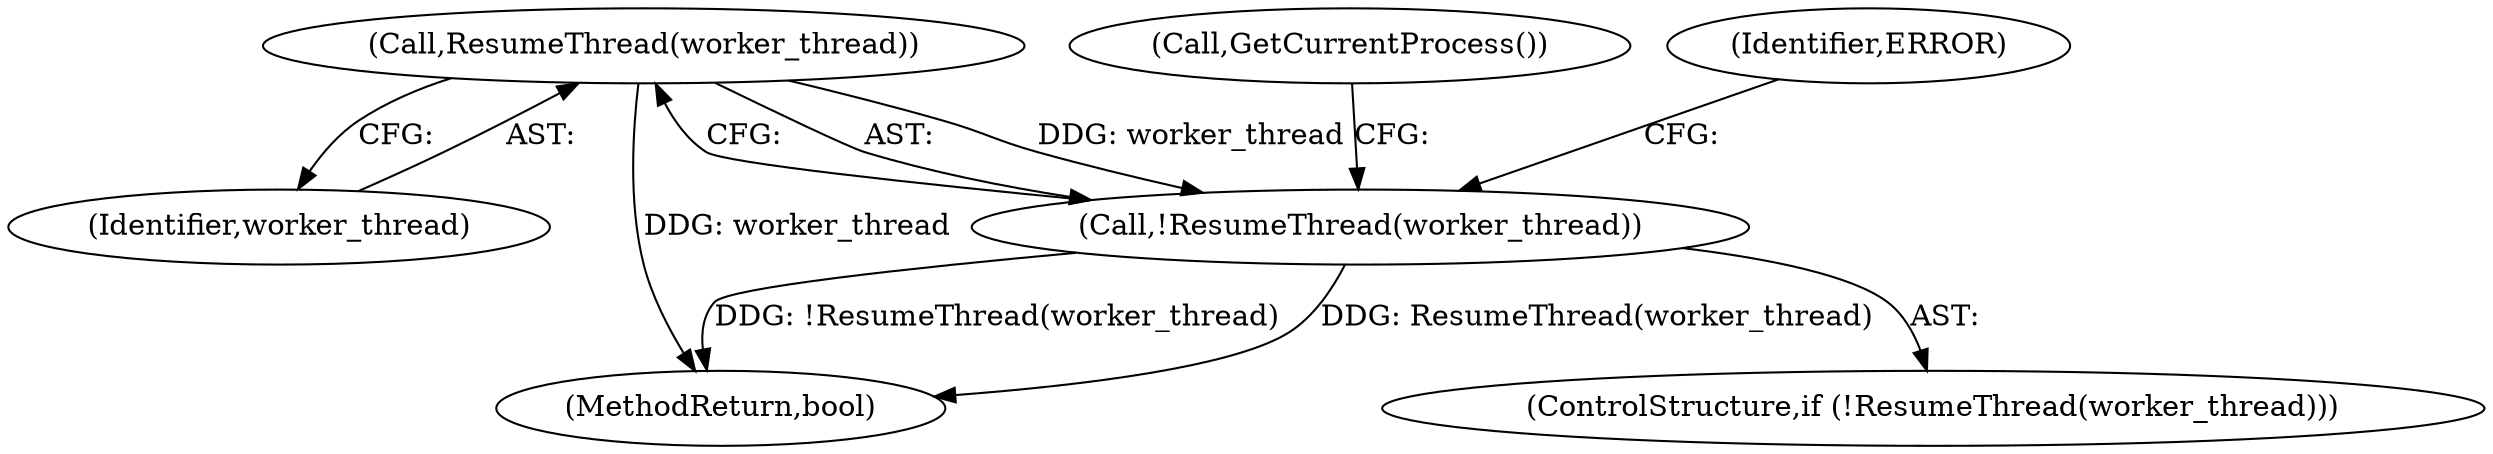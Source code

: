 digraph "0_Chrome_b15c87071f906301bccc824ce013966ca93998c7_19@API" {
"1000219" [label="(Call,ResumeThread(worker_thread))"];
"1000218" [label="(Call,!ResumeThread(worker_thread))"];
"1000219" [label="(Call,ResumeThread(worker_thread))"];
"1000234" [label="(Call,GetCurrentProcess())"];
"1000220" [label="(Identifier,worker_thread)"];
"1000259" [label="(MethodReturn,bool)"];
"1000218" [label="(Call,!ResumeThread(worker_thread))"];
"1000224" [label="(Identifier,ERROR)"];
"1000217" [label="(ControlStructure,if (!ResumeThread(worker_thread)))"];
"1000219" -> "1000218"  [label="AST: "];
"1000219" -> "1000220"  [label="CFG: "];
"1000220" -> "1000219"  [label="AST: "];
"1000218" -> "1000219"  [label="CFG: "];
"1000219" -> "1000259"  [label="DDG: worker_thread"];
"1000219" -> "1000218"  [label="DDG: worker_thread"];
"1000218" -> "1000217"  [label="AST: "];
"1000224" -> "1000218"  [label="CFG: "];
"1000234" -> "1000218"  [label="CFG: "];
"1000218" -> "1000259"  [label="DDG: ResumeThread(worker_thread)"];
"1000218" -> "1000259"  [label="DDG: !ResumeThread(worker_thread)"];
}
